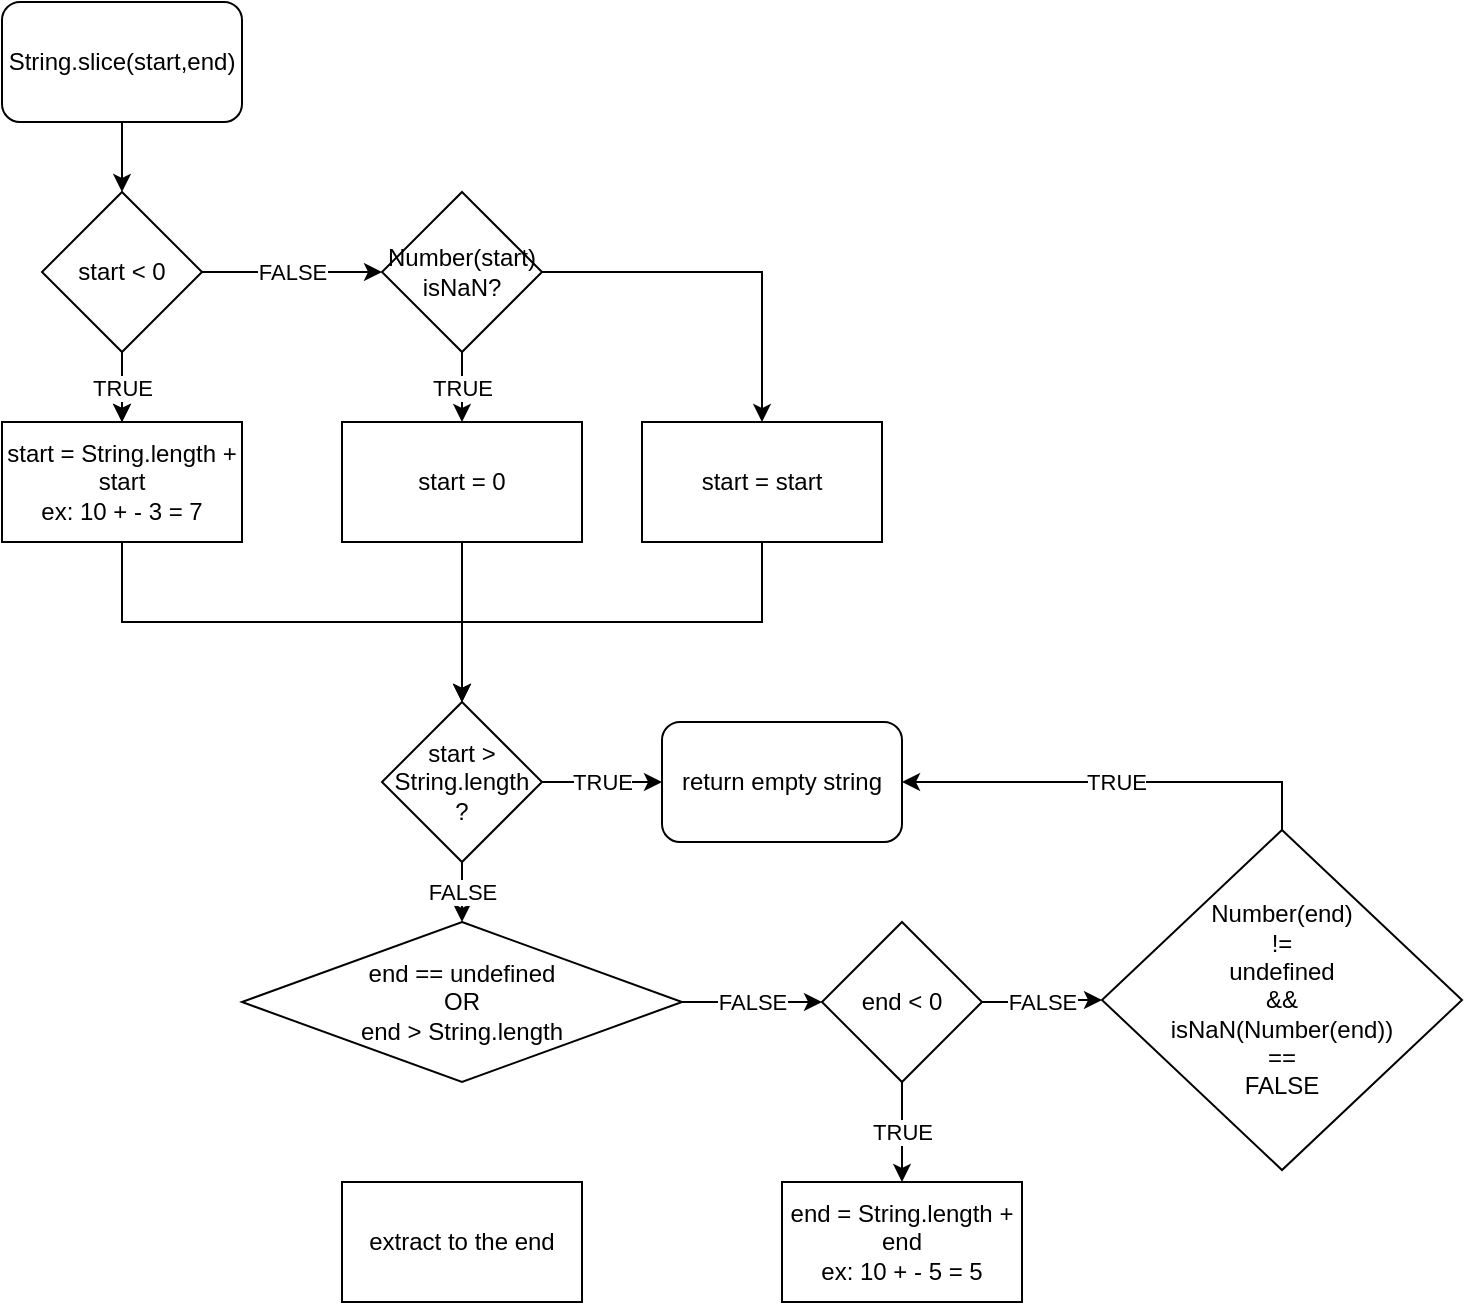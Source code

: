<mxfile version="11.2.5" type="device" pages="1"><diagram id="NAoRfVuHDR8CQFSFHHAE" name="Page-1"><mxGraphModel dx="544" dy="709" grid="1" gridSize="10" guides="1" tooltips="1" connect="1" arrows="1" fold="1" page="1" pageScale="1" pageWidth="1100" pageHeight="850" math="0" shadow="0"><root><mxCell id="0"/><mxCell id="1" parent="0"/><mxCell id="mfOJtOaz3U9jXJ8Cyqf3-4" style="edgeStyle=orthogonalEdgeStyle;rounded=0;orthogonalLoop=1;jettySize=auto;html=1;exitX=0.5;exitY=1;exitDx=0;exitDy=0;entryX=0.5;entryY=0;entryDx=0;entryDy=0;" edge="1" parent="1" source="mfOJtOaz3U9jXJ8Cyqf3-1" target="mfOJtOaz3U9jXJ8Cyqf3-2"><mxGeometry relative="1" as="geometry"/></mxCell><mxCell id="mfOJtOaz3U9jXJ8Cyqf3-1" value="String.slice(start,end)" style="rounded=1;whiteSpace=wrap;html=1;" vertex="1" parent="1"><mxGeometry x="10" y="10" width="120" height="60" as="geometry"/></mxCell><mxCell id="mfOJtOaz3U9jXJ8Cyqf3-5" style="edgeStyle=orthogonalEdgeStyle;rounded=0;orthogonalLoop=1;jettySize=auto;html=1;exitX=0.5;exitY=1;exitDx=0;exitDy=0;entryX=0.5;entryY=0;entryDx=0;entryDy=0;" edge="1" parent="1" source="mfOJtOaz3U9jXJ8Cyqf3-2" target="mfOJtOaz3U9jXJ8Cyqf3-3"><mxGeometry relative="1" as="geometry"/></mxCell><mxCell id="mfOJtOaz3U9jXJ8Cyqf3-6" value="TRUE" style="edgeStyle=orthogonalEdgeStyle;rounded=0;orthogonalLoop=1;jettySize=auto;html=1;" edge="1" parent="1" source="mfOJtOaz3U9jXJ8Cyqf3-2" target="mfOJtOaz3U9jXJ8Cyqf3-3"><mxGeometry relative="1" as="geometry"/></mxCell><mxCell id="mfOJtOaz3U9jXJ8Cyqf3-9" value="FALSE" style="edgeStyle=orthogonalEdgeStyle;rounded=0;orthogonalLoop=1;jettySize=auto;html=1;exitX=1;exitY=0.5;exitDx=0;exitDy=0;" edge="1" parent="1" source="mfOJtOaz3U9jXJ8Cyqf3-2" target="mfOJtOaz3U9jXJ8Cyqf3-7"><mxGeometry relative="1" as="geometry"/></mxCell><mxCell id="mfOJtOaz3U9jXJ8Cyqf3-2" value="start &amp;lt; 0" style="rhombus;whiteSpace=wrap;html=1;" vertex="1" parent="1"><mxGeometry x="30" y="105" width="80" height="80" as="geometry"/></mxCell><mxCell id="mfOJtOaz3U9jXJ8Cyqf3-12" style="edgeStyle=orthogonalEdgeStyle;rounded=0;orthogonalLoop=1;jettySize=auto;html=1;exitX=0.5;exitY=1;exitDx=0;exitDy=0;entryX=0.5;entryY=0;entryDx=0;entryDy=0;" edge="1" parent="1" source="mfOJtOaz3U9jXJ8Cyqf3-3" target="mfOJtOaz3U9jXJ8Cyqf3-11"><mxGeometry relative="1" as="geometry"/></mxCell><mxCell id="mfOJtOaz3U9jXJ8Cyqf3-3" value="start = String.length + start&lt;br&gt;ex: 10 + - 3 = 7" style="rounded=0;whiteSpace=wrap;html=1;" vertex="1" parent="1"><mxGeometry x="10" y="220" width="120" height="60" as="geometry"/></mxCell><mxCell id="mfOJtOaz3U9jXJ8Cyqf3-10" value="TRUE" style="edgeStyle=orthogonalEdgeStyle;rounded=0;orthogonalLoop=1;jettySize=auto;html=1;exitX=0.5;exitY=1;exitDx=0;exitDy=0;entryX=0.5;entryY=0;entryDx=0;entryDy=0;" edge="1" parent="1" source="mfOJtOaz3U9jXJ8Cyqf3-7" target="mfOJtOaz3U9jXJ8Cyqf3-8"><mxGeometry relative="1" as="geometry"/></mxCell><mxCell id="mfOJtOaz3U9jXJ8Cyqf3-16" style="edgeStyle=orthogonalEdgeStyle;rounded=0;orthogonalLoop=1;jettySize=auto;html=1;exitX=1;exitY=0.5;exitDx=0;exitDy=0;" edge="1" parent="1" source="mfOJtOaz3U9jXJ8Cyqf3-7" target="mfOJtOaz3U9jXJ8Cyqf3-15"><mxGeometry relative="1" as="geometry"/></mxCell><mxCell id="mfOJtOaz3U9jXJ8Cyqf3-7" value="Number(start)&lt;br&gt;isNaN?" style="rhombus;whiteSpace=wrap;html=1;" vertex="1" parent="1"><mxGeometry x="200" y="105" width="80" height="80" as="geometry"/></mxCell><mxCell id="mfOJtOaz3U9jXJ8Cyqf3-13" style="edgeStyle=orthogonalEdgeStyle;rounded=0;orthogonalLoop=1;jettySize=auto;html=1;exitX=0.5;exitY=1;exitDx=0;exitDy=0;" edge="1" parent="1" source="mfOJtOaz3U9jXJ8Cyqf3-8"><mxGeometry relative="1" as="geometry"><mxPoint x="240" y="360" as="targetPoint"/></mxGeometry></mxCell><mxCell id="mfOJtOaz3U9jXJ8Cyqf3-8" value="start = 0" style="rounded=0;whiteSpace=wrap;html=1;" vertex="1" parent="1"><mxGeometry x="180" y="220" width="120" height="60" as="geometry"/></mxCell><mxCell id="mfOJtOaz3U9jXJ8Cyqf3-19" value="TRUE" style="edgeStyle=orthogonalEdgeStyle;rounded=0;orthogonalLoop=1;jettySize=auto;html=1;exitX=1;exitY=0.5;exitDx=0;exitDy=0;entryX=0;entryY=0.5;entryDx=0;entryDy=0;" edge="1" parent="1" source="mfOJtOaz3U9jXJ8Cyqf3-11" target="mfOJtOaz3U9jXJ8Cyqf3-30"><mxGeometry relative="1" as="geometry"><mxPoint x="330.286" y="399.571" as="targetPoint"/></mxGeometry></mxCell><mxCell id="mfOJtOaz3U9jXJ8Cyqf3-21" value="FALSE" style="edgeStyle=orthogonalEdgeStyle;rounded=0;orthogonalLoop=1;jettySize=auto;html=1;exitX=0.5;exitY=1;exitDx=0;exitDy=0;entryX=0.5;entryY=0;entryDx=0;entryDy=0;" edge="1" parent="1" source="mfOJtOaz3U9jXJ8Cyqf3-11" target="mfOJtOaz3U9jXJ8Cyqf3-20"><mxGeometry relative="1" as="geometry"/></mxCell><mxCell id="mfOJtOaz3U9jXJ8Cyqf3-11" value="start &amp;gt;&lt;br&gt;String.length&lt;br&gt;?" style="rhombus;whiteSpace=wrap;html=1;" vertex="1" parent="1"><mxGeometry x="200" y="360" width="80" height="80" as="geometry"/></mxCell><mxCell id="mfOJtOaz3U9jXJ8Cyqf3-17" style="edgeStyle=orthogonalEdgeStyle;rounded=0;orthogonalLoop=1;jettySize=auto;html=1;exitX=0.5;exitY=1;exitDx=0;exitDy=0;entryX=0.5;entryY=0;entryDx=0;entryDy=0;" edge="1" parent="1" source="mfOJtOaz3U9jXJ8Cyqf3-15" target="mfOJtOaz3U9jXJ8Cyqf3-11"><mxGeometry relative="1" as="geometry"/></mxCell><mxCell id="mfOJtOaz3U9jXJ8Cyqf3-15" value="start = start" style="rounded=0;whiteSpace=wrap;html=1;" vertex="1" parent="1"><mxGeometry x="330" y="220" width="120" height="60" as="geometry"/></mxCell><mxCell id="mfOJtOaz3U9jXJ8Cyqf3-23" value="FALSE" style="edgeStyle=orthogonalEdgeStyle;rounded=0;orthogonalLoop=1;jettySize=auto;html=1;exitX=1;exitY=0.5;exitDx=0;exitDy=0;entryX=0;entryY=0.5;entryDx=0;entryDy=0;" edge="1" parent="1" source="mfOJtOaz3U9jXJ8Cyqf3-20" target="mfOJtOaz3U9jXJ8Cyqf3-22"><mxGeometry relative="1" as="geometry"/></mxCell><mxCell id="mfOJtOaz3U9jXJ8Cyqf3-20" value="end == undefined&lt;br&gt;OR&lt;br&gt;end &amp;gt; String.length" style="rhombus;whiteSpace=wrap;html=1;" vertex="1" parent="1"><mxGeometry x="130" y="470" width="220" height="80" as="geometry"/></mxCell><mxCell id="mfOJtOaz3U9jXJ8Cyqf3-26" value="TRUE" style="edgeStyle=orthogonalEdgeStyle;rounded=0;orthogonalLoop=1;jettySize=auto;html=1;exitX=0.5;exitY=1;exitDx=0;exitDy=0;entryX=0.5;entryY=0;entryDx=0;entryDy=0;" edge="1" parent="1" source="mfOJtOaz3U9jXJ8Cyqf3-22" target="mfOJtOaz3U9jXJ8Cyqf3-25"><mxGeometry relative="1" as="geometry"/></mxCell><mxCell id="mfOJtOaz3U9jXJ8Cyqf3-29" value="FALSE" style="edgeStyle=orthogonalEdgeStyle;rounded=0;orthogonalLoop=1;jettySize=auto;html=1;exitX=1;exitY=0.5;exitDx=0;exitDy=0;entryX=0;entryY=0.5;entryDx=0;entryDy=0;" edge="1" parent="1" source="mfOJtOaz3U9jXJ8Cyqf3-22" target="mfOJtOaz3U9jXJ8Cyqf3-27"><mxGeometry relative="1" as="geometry"/></mxCell><mxCell id="mfOJtOaz3U9jXJ8Cyqf3-22" value="end &amp;lt; 0" style="rhombus;whiteSpace=wrap;html=1;" vertex="1" parent="1"><mxGeometry x="420" y="470" width="80" height="80" as="geometry"/></mxCell><mxCell id="mfOJtOaz3U9jXJ8Cyqf3-24" value="extract to the end" style="rounded=0;whiteSpace=wrap;html=1;" vertex="1" parent="1"><mxGeometry x="180" y="600" width="120" height="60" as="geometry"/></mxCell><mxCell id="mfOJtOaz3U9jXJ8Cyqf3-25" value="end = String.length + end&lt;br&gt;ex: 10 + - 5 = 5" style="rounded=0;whiteSpace=wrap;html=1;" vertex="1" parent="1"><mxGeometry x="400" y="600" width="120" height="60" as="geometry"/></mxCell><mxCell id="mfOJtOaz3U9jXJ8Cyqf3-28" value="TRUE" style="edgeStyle=orthogonalEdgeStyle;rounded=0;orthogonalLoop=1;jettySize=auto;html=1;exitX=0.5;exitY=0;exitDx=0;exitDy=0;entryX=1;entryY=0.5;entryDx=0;entryDy=0;" edge="1" parent="1" source="mfOJtOaz3U9jXJ8Cyqf3-27" target="mfOJtOaz3U9jXJ8Cyqf3-30"><mxGeometry relative="1" as="geometry"><mxPoint x="450.286" y="399.571" as="targetPoint"/></mxGeometry></mxCell><mxCell id="mfOJtOaz3U9jXJ8Cyqf3-27" value="Number(end)&lt;br&gt;!=&lt;br&gt;undefined&lt;br&gt;&amp;amp;&amp;amp;&lt;br&gt;isNaN(Number(end))&lt;br&gt;==&lt;br&gt;FALSE" style="rhombus;whiteSpace=wrap;html=1;" vertex="1" parent="1"><mxGeometry x="560" y="424" width="180" height="170" as="geometry"/></mxCell><mxCell id="mfOJtOaz3U9jXJ8Cyqf3-30" value="return empty string" style="rounded=1;whiteSpace=wrap;html=1;" vertex="1" parent="1"><mxGeometry x="340" y="370" width="120" height="60" as="geometry"/></mxCell></root></mxGraphModel></diagram></mxfile>